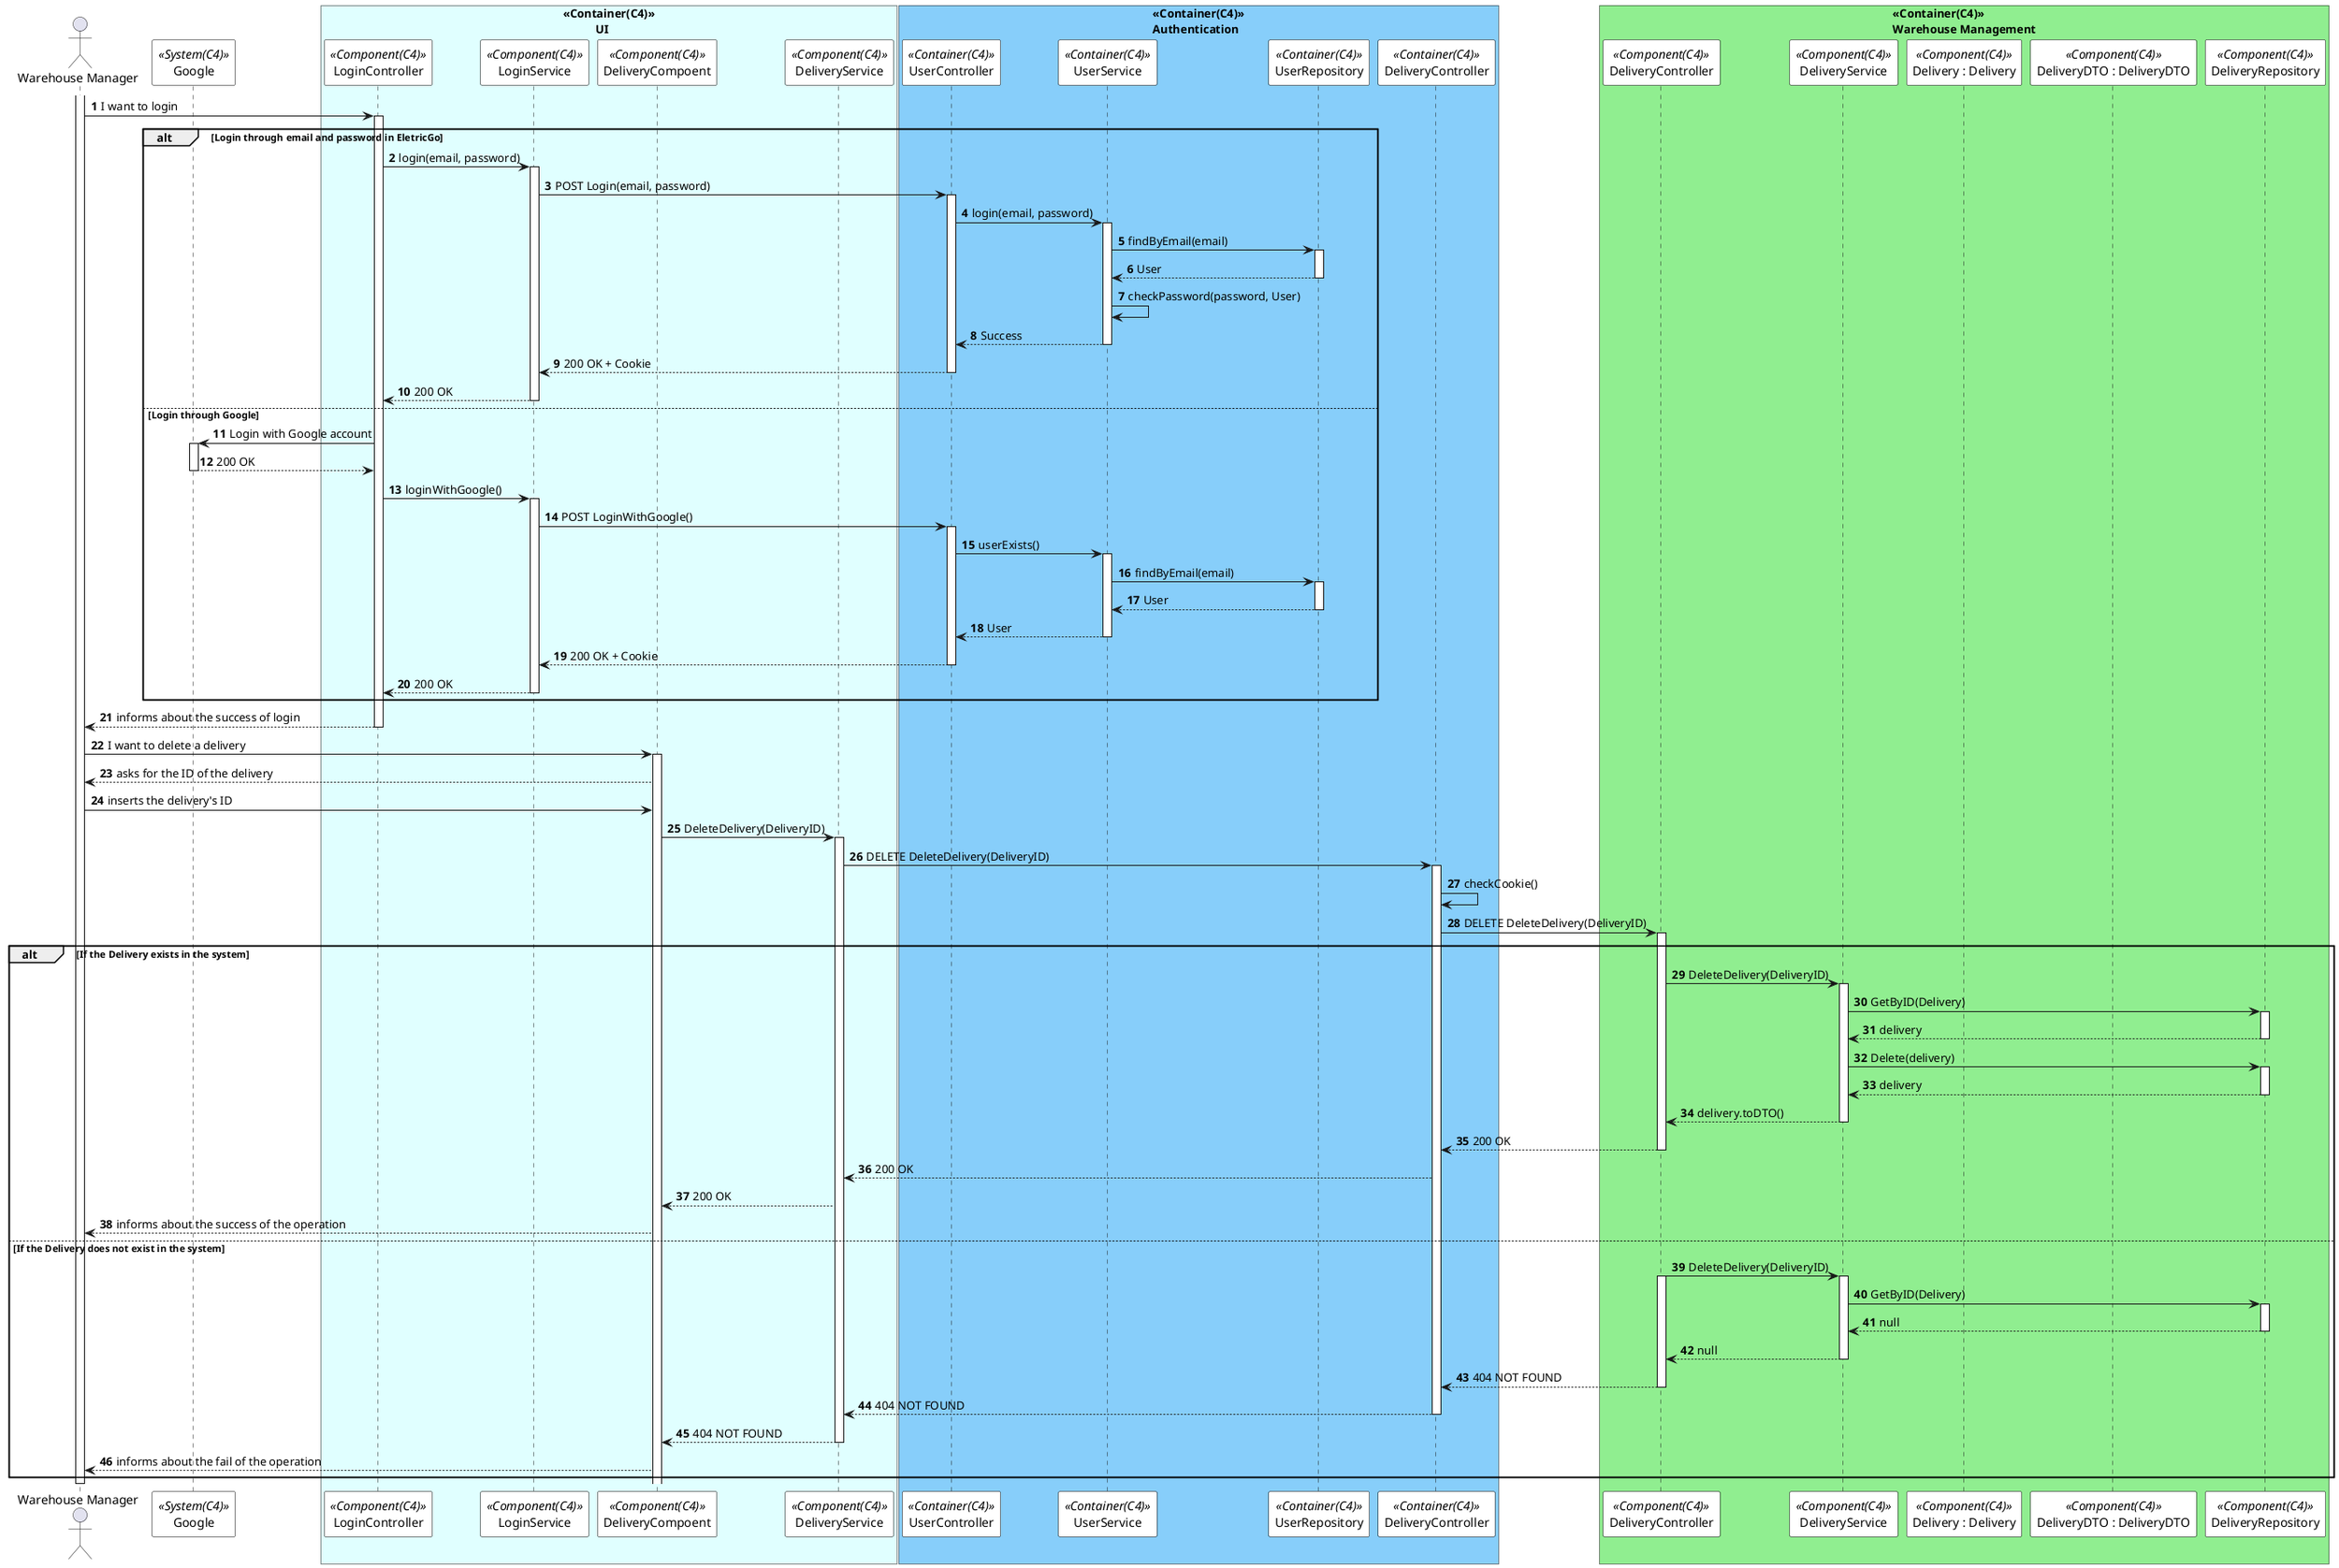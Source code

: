 @startuml deleteDeliverySD
autonumber

skinparam sequence {
ParticipantBorderColor black
ParticipantBackgroundColor white
}

actor "Warehouse Manager" as admin

participant Google as Google <<System(C4)>>

box "<<System(C4)>>\n       EletricGo" #LightYellow

    box "<<Container(C4)>>\n           UI" #LightCyan
        
        participant LoginController as LoginC <<Component(C4)>>
        participant LoginService as LoginS <<Component(C4)>>
    
    
    
        participant DeliveryCompoent as DeliveryC <<Component(C4)>>
        participant DeliveryService as DeliveryS <<Component(C4)>>
        

    end box

    box "<<Container(C4)>>\nAuthentication" #LightSkyBlue

        participant UserController as UserCTRL <<Container(C4)>> 
        participant UserService as UserServ <<Container(C4)>> 
        participant UserRepository as UserRepo <<Container(C4)>> 

        participant DeliveryController as DeliveryCTRL <<Container(C4)>>

    end box


    box "<<Container(C4)>>\nWarehouse Management" #LightGreen
        participant DeliveryController as  CTL <<Component(C4)>>
        participant DeliveryService as  SV <<Component(C4)>>
        participant "Delivery : Delivery" as  delivery <<Component(C4)>>
        participant "DeliveryDTO : DeliveryDTO" as  DTO <<Component(C4)>>
        participant DeliveryRepository as  DR <<Component(C4)>>
    end box
end box

activate admin
admin->LoginC: I want to login
activate LoginC

alt Login through email and password in EletricGo


    LoginC -> LoginS: login(email, password)
    activate LoginS
    LoginS -> UserCTRL: POST Login(email, password)
    activate UserCTRL

    UserCTRL -> UserServ: login(email, password)
    activate UserServ
    UserServ -> UserRepo: findByEmail(email)
    activate UserRepo
    UserRepo --> UserServ: User
    deactivate UserRepo
    UserServ -> UserServ: checkPassword(password, User)
    UserServ --> UserCTRL: Success
    deactivate UserServ


    UserCTRL --> LoginS: 200 OK + Cookie
    deactivate UserCTRL

    LoginS --> LoginC: 200 OK
    deactivate LoginS

else Login through Google

    LoginC -> Google: Login with Google account
    activate Google
    Google --> LoginC: 200 OK
    deactivate Google
    LoginC -> LoginS: loginWithGoogle()
    activate LoginS
    LoginS -> UserCTRL: POST LoginWithGoogle()
    activate UserCTRL
    UserCTRL -> UserServ: userExists()
    activate UserServ
    UserServ -> UserRepo: findByEmail(email)
    activate UserRepo
    UserRepo --> UserServ: User
    deactivate UserRepo
    UserServ --> UserCTRL: User
    deactivate UserServ
    UserCTRL --> LoginS: 200 OK + Cookie
    deactivate UserCTRL
    LoginS --> LoginC: 200 OK
    deactivate LoginS

    

end



LoginC --> admin: informs about the success of login
deactivate LoginC

admin -> DeliveryC: I want to delete a delivery
activate DeliveryC

DeliveryC --> admin: asks for the ID of the delivery


admin -> DeliveryC: inserts the delivery's ID


DeliveryC -> DeliveryS: DeleteDelivery(DeliveryID)
activate DeliveryS

DeliveryS -> DeliveryCTRL: DELETE DeleteDelivery(DeliveryID)
activate DeliveryCTRL

DeliveryCTRL -> DeliveryCTRL: checkCookie()

DeliveryCTRL -> CTL: DELETE DeleteDelivery(DeliveryID)





alt If the Delivery exists in the system

    activate CTL
    CTL -> SV : DeleteDelivery(DeliveryID)
    activate SV

    SV -> DR : GetByID(Delivery)
    activate DR

    DR --> SV : delivery
    deactivate DR

    SV -> DR : Delete(delivery)
    activate DR

    DR --> SV : delivery
    deactivate DR

    SV --> CTL : delivery.toDTO()
 

    deactivate SV

    CTL --> DeliveryCTRL: 200 OK
    deactivate CTL

    DeliveryCTRL --> DeliveryS: 200 OK

    DeliveryS --> DeliveryC: 200 OK

    DeliveryC --> admin: informs about the success of the operation



else If the Delivery does not exist in the system



    CTL -> SV : DeleteDelivery(DeliveryID)
    activate CTL
    activate SV



    SV -> DR : GetByID(Delivery)
    activate DR

    DR --> SV : null
    deactivate DR

    SV --> CTL : null

    deactivate SV

    CTL --> DeliveryCTRL: 404 NOT FOUND
    deactivate CTL

    DeliveryCTRL --> DeliveryS: 404 NOT FOUND
    deactivate DeliveryCTRL
    DeliveryS --> DeliveryC: 404 NOT FOUND
    deactivate DeliveryS
    DeliveryC --> admin: informs about the fail of the operation

end 

deactivate admin

@enduml
